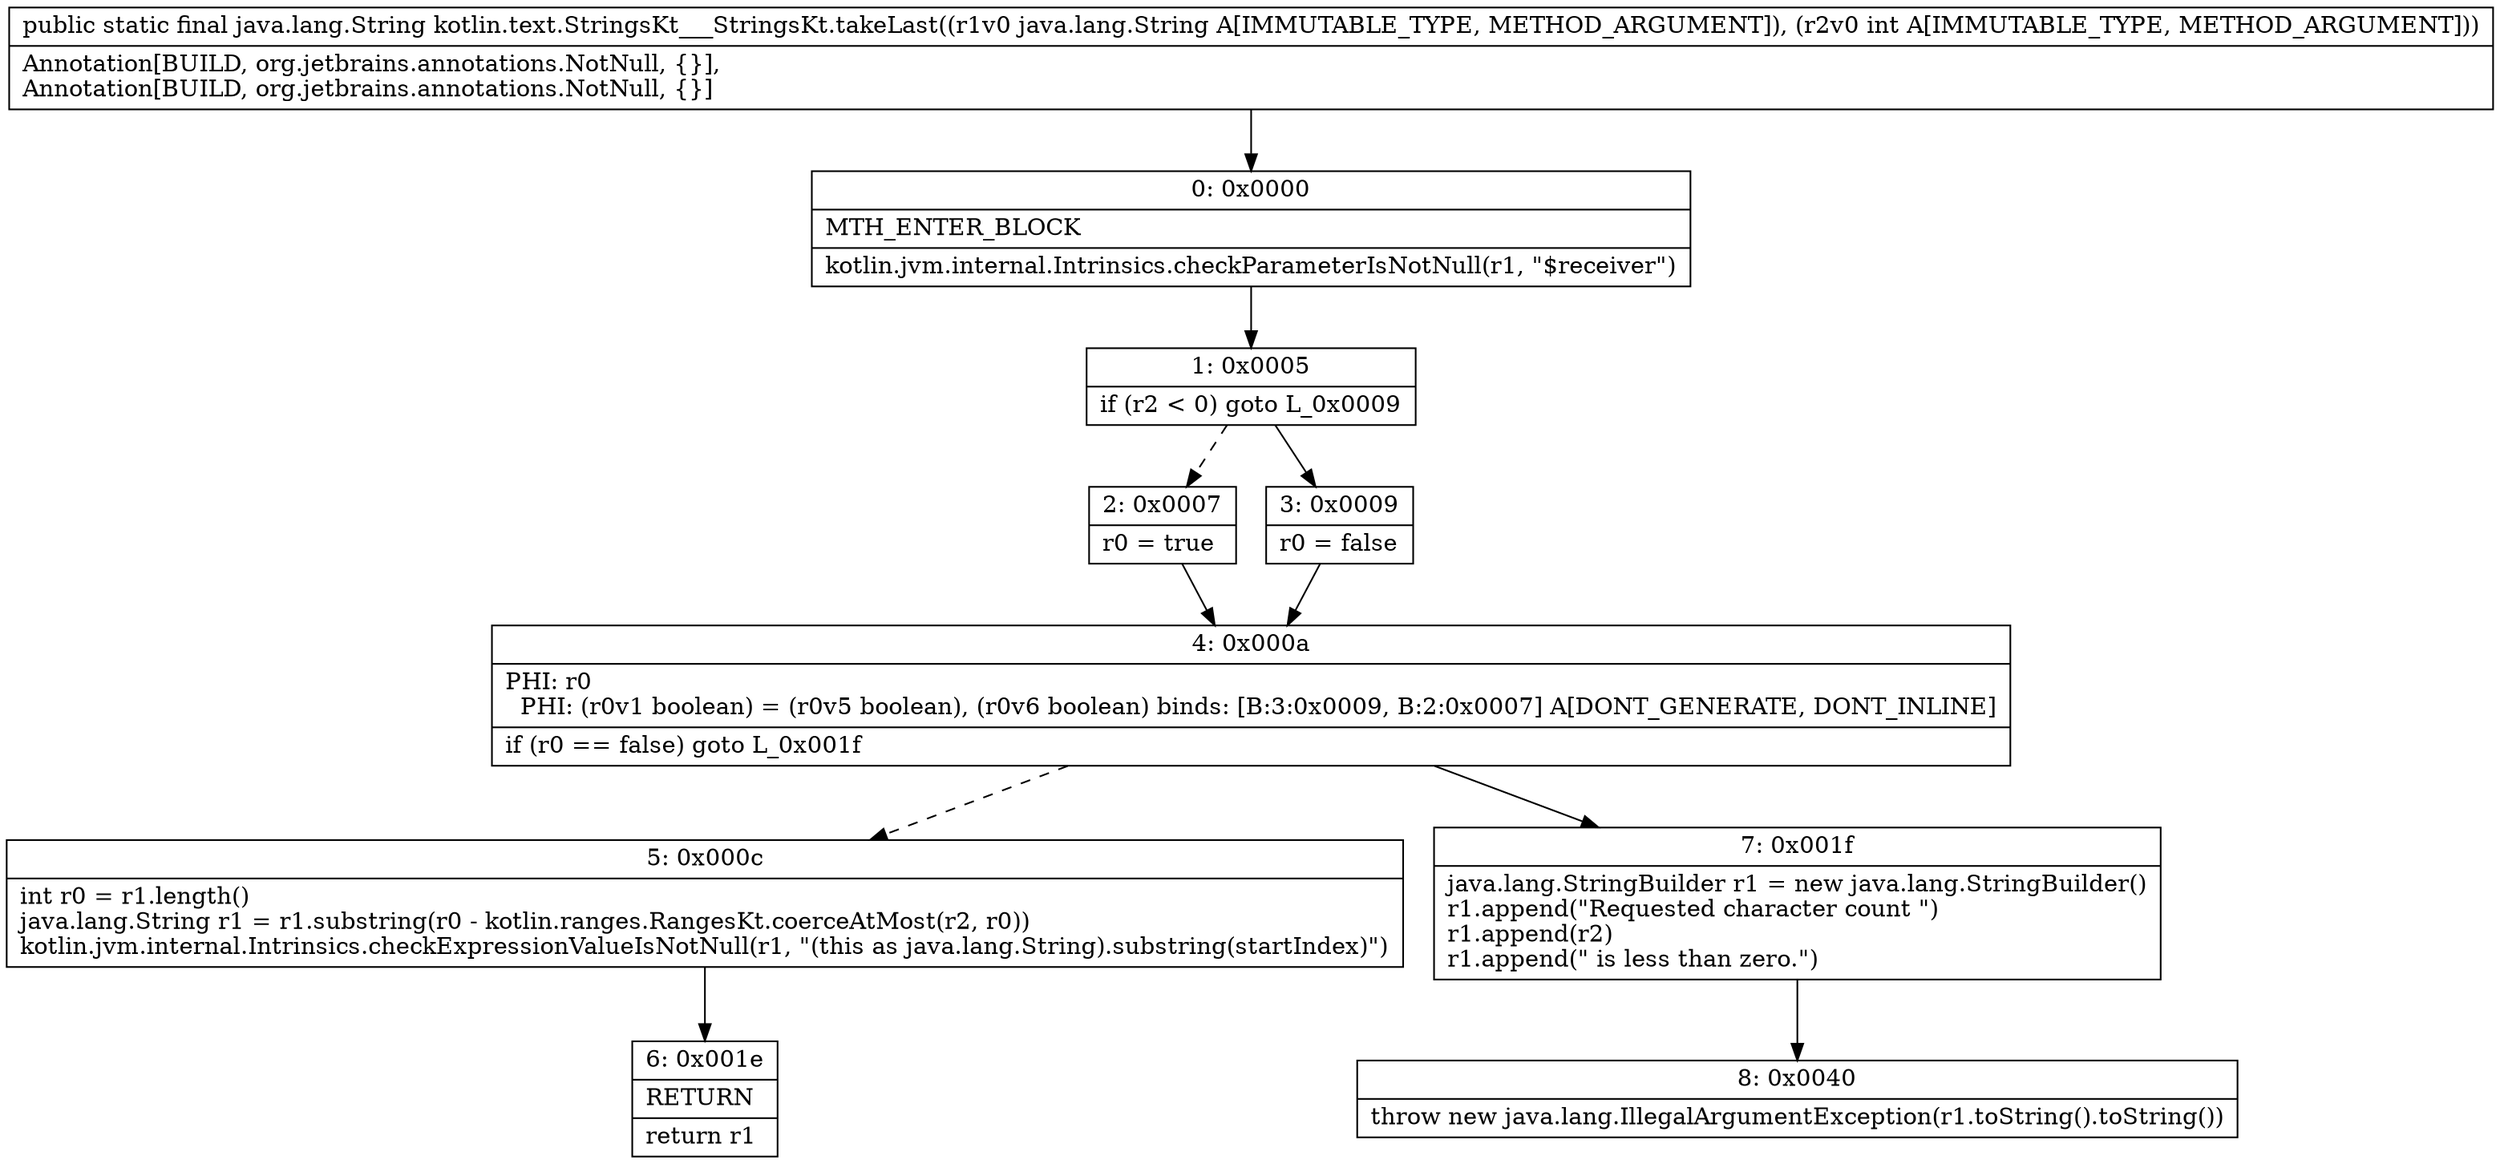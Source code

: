 digraph "CFG forkotlin.text.StringsKt___StringsKt.takeLast(Ljava\/lang\/String;I)Ljava\/lang\/String;" {
Node_0 [shape=record,label="{0\:\ 0x0000|MTH_ENTER_BLOCK\l|kotlin.jvm.internal.Intrinsics.checkParameterIsNotNull(r1, \"$receiver\")\l}"];
Node_1 [shape=record,label="{1\:\ 0x0005|if (r2 \< 0) goto L_0x0009\l}"];
Node_2 [shape=record,label="{2\:\ 0x0007|r0 = true\l}"];
Node_3 [shape=record,label="{3\:\ 0x0009|r0 = false\l}"];
Node_4 [shape=record,label="{4\:\ 0x000a|PHI: r0 \l  PHI: (r0v1 boolean) = (r0v5 boolean), (r0v6 boolean) binds: [B:3:0x0009, B:2:0x0007] A[DONT_GENERATE, DONT_INLINE]\l|if (r0 == false) goto L_0x001f\l}"];
Node_5 [shape=record,label="{5\:\ 0x000c|int r0 = r1.length()\ljava.lang.String r1 = r1.substring(r0 \- kotlin.ranges.RangesKt.coerceAtMost(r2, r0))\lkotlin.jvm.internal.Intrinsics.checkExpressionValueIsNotNull(r1, \"(this as java.lang.String).substring(startIndex)\")\l}"];
Node_6 [shape=record,label="{6\:\ 0x001e|RETURN\l|return r1\l}"];
Node_7 [shape=record,label="{7\:\ 0x001f|java.lang.StringBuilder r1 = new java.lang.StringBuilder()\lr1.append(\"Requested character count \")\lr1.append(r2)\lr1.append(\" is less than zero.\")\l}"];
Node_8 [shape=record,label="{8\:\ 0x0040|throw new java.lang.IllegalArgumentException(r1.toString().toString())\l}"];
MethodNode[shape=record,label="{public static final java.lang.String kotlin.text.StringsKt___StringsKt.takeLast((r1v0 java.lang.String A[IMMUTABLE_TYPE, METHOD_ARGUMENT]), (r2v0 int A[IMMUTABLE_TYPE, METHOD_ARGUMENT]))  | Annotation[BUILD, org.jetbrains.annotations.NotNull, \{\}], \lAnnotation[BUILD, org.jetbrains.annotations.NotNull, \{\}]\l}"];
MethodNode -> Node_0;
Node_0 -> Node_1;
Node_1 -> Node_2[style=dashed];
Node_1 -> Node_3;
Node_2 -> Node_4;
Node_3 -> Node_4;
Node_4 -> Node_5[style=dashed];
Node_4 -> Node_7;
Node_5 -> Node_6;
Node_7 -> Node_8;
}

